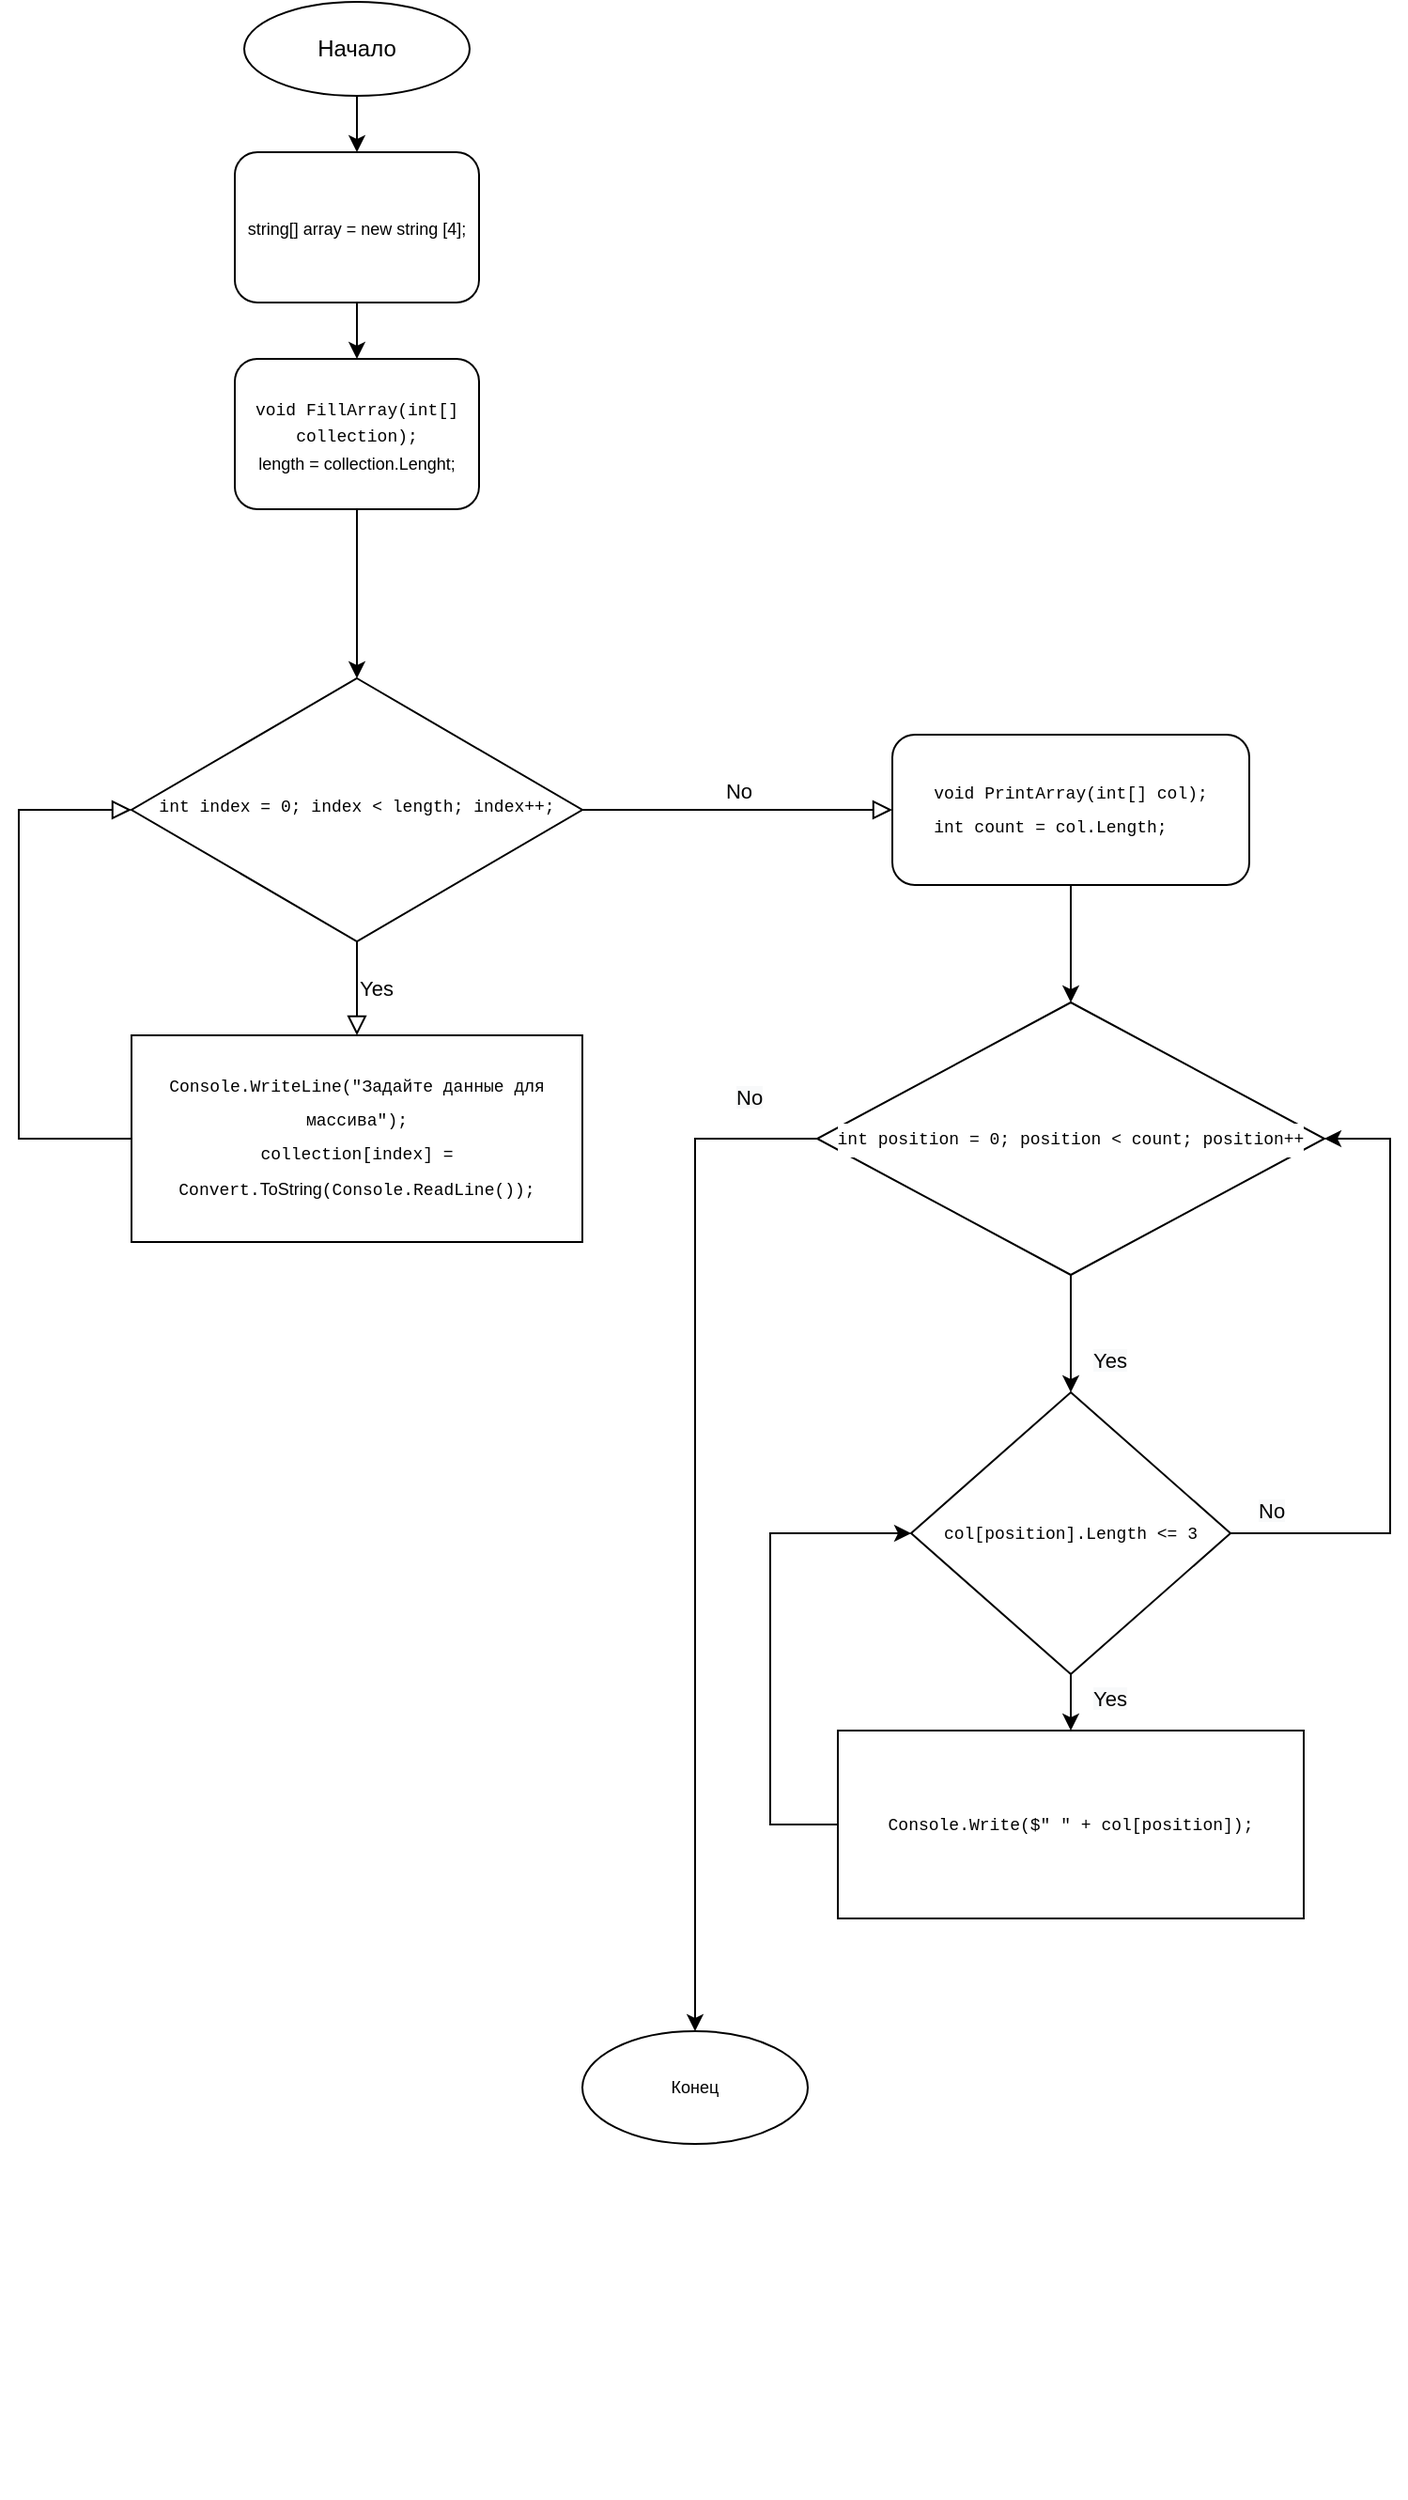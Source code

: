 <mxfile version="18.0.2" type="github">
  <diagram id="C5RBs43oDa-KdzZeNtuy" name="Page-1">
    <mxGraphModel dx="874" dy="1707" grid="1" gridSize="10" guides="1" tooltips="1" connect="1" arrows="1" fold="1" page="1" pageScale="1" pageWidth="827" pageHeight="1169" math="0" shadow="0">
      <root>
        <mxCell id="WIyWlLk6GJQsqaUBKTNV-0" />
        <mxCell id="WIyWlLk6GJQsqaUBKTNV-1" parent="WIyWlLk6GJQsqaUBKTNV-0" />
        <mxCell id="ZudZkyhexKXhCItllObe-19" value="" style="edgeStyle=orthogonalEdgeStyle;rounded=0;orthogonalLoop=1;jettySize=auto;html=1;fontSize=9;fontColor=#000000;" edge="1" parent="WIyWlLk6GJQsqaUBKTNV-1" source="WIyWlLk6GJQsqaUBKTNV-3" target="ZudZkyhexKXhCItllObe-17">
          <mxGeometry relative="1" as="geometry" />
        </mxCell>
        <mxCell id="WIyWlLk6GJQsqaUBKTNV-3" value="&lt;font style=&quot;font-size: 9px;&quot;&gt;string[] array = new string [4];&lt;/font&gt;" style="rounded=1;whiteSpace=wrap;html=1;fontSize=12;glass=0;strokeWidth=1;shadow=0;" parent="WIyWlLk6GJQsqaUBKTNV-1" vertex="1">
          <mxGeometry x="155" y="-90" width="130" height="80" as="geometry" />
        </mxCell>
        <mxCell id="WIyWlLk6GJQsqaUBKTNV-4" value="Yes" style="rounded=0;html=1;jettySize=auto;orthogonalLoop=1;fontSize=11;endArrow=block;endFill=0;endSize=8;strokeWidth=1;shadow=0;labelBackgroundColor=none;edgeStyle=orthogonalEdgeStyle;entryX=0.5;entryY=0;entryDx=0;entryDy=0;" parent="WIyWlLk6GJQsqaUBKTNV-1" source="WIyWlLk6GJQsqaUBKTNV-6" target="ZudZkyhexKXhCItllObe-10" edge="1">
          <mxGeometry y="10" relative="1" as="geometry">
            <mxPoint as="offset" />
            <mxPoint x="220" y="410" as="targetPoint" />
          </mxGeometry>
        </mxCell>
        <mxCell id="WIyWlLk6GJQsqaUBKTNV-5" value="No" style="edgeStyle=orthogonalEdgeStyle;rounded=0;html=1;jettySize=auto;orthogonalLoop=1;fontSize=11;endArrow=block;endFill=0;endSize=8;strokeWidth=1;shadow=0;labelBackgroundColor=none;" parent="WIyWlLk6GJQsqaUBKTNV-1" source="WIyWlLk6GJQsqaUBKTNV-6" target="WIyWlLk6GJQsqaUBKTNV-7" edge="1">
          <mxGeometry y="10" relative="1" as="geometry">
            <mxPoint as="offset" />
            <Array as="points">
              <mxPoint x="470" y="260" />
              <mxPoint x="470" y="260" />
            </Array>
          </mxGeometry>
        </mxCell>
        <mxCell id="WIyWlLk6GJQsqaUBKTNV-6" value="&lt;div style=&quot;font-family: Menlo, Monaco, &amp;quot;Courier New&amp;quot;, monospace; line-height: 18px; font-size: 9px;&quot;&gt;&lt;div style=&quot;line-height: 18px;&quot;&gt;&lt;span style=&quot;background-color: rgb(255, 255, 255);&quot;&gt;int index = 0; index &amp;lt; &lt;span style=&quot;caret-color: rgb(156, 220, 254);&quot;&gt;length&lt;/span&gt;; index++;&lt;/span&gt;&lt;/div&gt;&lt;/div&gt;" style="rhombus;whiteSpace=wrap;html=1;shadow=0;fontFamily=Helvetica;fontSize=12;align=center;strokeWidth=1;spacing=6;spacingTop=-4;verticalAlign=middle;" parent="WIyWlLk6GJQsqaUBKTNV-1" vertex="1">
          <mxGeometry x="100" y="190" width="240" height="140" as="geometry" />
        </mxCell>
        <mxCell id="ZudZkyhexKXhCItllObe-15" value="" style="edgeStyle=orthogonalEdgeStyle;rounded=0;orthogonalLoop=1;jettySize=auto;html=1;fontSize=9;fontColor=#000000;entryX=0.5;entryY=0;entryDx=0;entryDy=0;" edge="1" parent="WIyWlLk6GJQsqaUBKTNV-1" source="WIyWlLk6GJQsqaUBKTNV-7" target="ZudZkyhexKXhCItllObe-16">
          <mxGeometry relative="1" as="geometry">
            <mxPoint x="665" y="380" as="targetPoint" />
            <Array as="points" />
          </mxGeometry>
        </mxCell>
        <mxCell id="WIyWlLk6GJQsqaUBKTNV-7" value="&lt;div style=&quot;text-align: start; font-family: Menlo, Monaco, &amp;quot;Courier New&amp;quot;, monospace; line-height: 18px; font-size: 9px;&quot;&gt;&lt;div style=&quot;line-height: 18px;&quot;&gt;&lt;span style=&quot;background-color: rgb(255, 255, 255);&quot;&gt;void PrintArray(int[] col);&lt;/span&gt;&lt;/div&gt;&lt;div style=&quot;line-height: 18px;&quot;&gt;&lt;div style=&quot;line-height: 18px;&quot;&gt;&lt;span style=&quot;background-color: rgb(255, 255, 255);&quot;&gt;int count = col.Length;&lt;/span&gt;&lt;/div&gt;&lt;/div&gt;&lt;/div&gt;" style="rounded=1;whiteSpace=wrap;html=1;fontSize=12;glass=0;strokeWidth=1;shadow=0;" parent="WIyWlLk6GJQsqaUBKTNV-1" vertex="1">
          <mxGeometry x="505" y="220" width="190" height="80" as="geometry" />
        </mxCell>
        <mxCell id="ZudZkyhexKXhCItllObe-1" value="" style="edgeStyle=orthogonalEdgeStyle;rounded=0;orthogonalLoop=1;jettySize=auto;html=1;" edge="1" parent="WIyWlLk6GJQsqaUBKTNV-1" source="ZudZkyhexKXhCItllObe-0" target="WIyWlLk6GJQsqaUBKTNV-3">
          <mxGeometry relative="1" as="geometry" />
        </mxCell>
        <mxCell id="ZudZkyhexKXhCItllObe-0" value="Начало" style="ellipse;whiteSpace=wrap;html=1;" vertex="1" parent="WIyWlLk6GJQsqaUBKTNV-1">
          <mxGeometry x="160" y="-170" width="120" height="50" as="geometry" />
        </mxCell>
        <mxCell id="ZudZkyhexKXhCItllObe-8" value="" style="edgeStyle=orthogonalEdgeStyle;rounded=0;html=1;jettySize=auto;orthogonalLoop=1;fontSize=11;endArrow=block;endFill=0;endSize=8;strokeWidth=1;shadow=0;labelBackgroundColor=none;exitX=0;exitY=0.5;exitDx=0;exitDy=0;entryX=0;entryY=0.5;entryDx=0;entryDy=0;" edge="1" parent="WIyWlLk6GJQsqaUBKTNV-1" source="ZudZkyhexKXhCItllObe-10" target="WIyWlLk6GJQsqaUBKTNV-6">
          <mxGeometry y="10" relative="1" as="geometry">
            <mxPoint as="offset" />
            <mxPoint x="37.5" y="582.5" as="sourcePoint" />
            <mxPoint x="60" y="240" as="targetPoint" />
            <Array as="points">
              <mxPoint x="40" y="435" />
              <mxPoint x="40" y="260" />
            </Array>
          </mxGeometry>
        </mxCell>
        <mxCell id="ZudZkyhexKXhCItllObe-10" value="&lt;div style=&quot;caret-color: rgb(0, 0, 0); color: rgb(0, 0, 0); font-style: normal; font-variant-caps: normal; font-weight: 400; letter-spacing: normal; text-align: center; text-indent: 0px; text-transform: none; word-spacing: 0px; -webkit-text-stroke-width: 0px; text-decoration: none; font-family: Menlo, Monaco, &amp;quot;Courier New&amp;quot;, monospace; line-height: 18px; font-size: 9px;&quot;&gt;&lt;div style=&quot;line-height: 18px;&quot;&gt;&lt;div&gt;&lt;span style=&quot;background-color: rgb(255, 255, 255);&quot;&gt;&lt;font style=&quot;font-size: 9px;&quot;&gt;Console.WriteLine(&quot;Задайте данные для массива&quot;);&lt;/font&gt;&lt;/span&gt;&lt;/div&gt;&lt;div&gt;&lt;span style=&quot;background-color: rgb(255, 255, 255);&quot;&gt;&lt;font style=&quot;font-size: 9px;&quot;&gt;collection[index] = Convert.&lt;span style=&quot;caret-color: rgb(85, 85, 85); font-family: Arial, Helvetica, sans-serif;&quot;&gt;ToString&lt;/span&gt;(Console.ReadLine());&lt;/font&gt;&lt;/span&gt;&lt;/div&gt;&lt;/div&gt;&lt;/div&gt;" style="rounded=0;whiteSpace=wrap;html=1;labelBackgroundColor=#FFFFFF;fontSize=9;fontColor=#000000;" vertex="1" parent="WIyWlLk6GJQsqaUBKTNV-1">
          <mxGeometry x="100" y="380" width="240" height="110" as="geometry" />
        </mxCell>
        <mxCell id="ZudZkyhexKXhCItllObe-26" value="" style="edgeStyle=orthogonalEdgeStyle;rounded=0;orthogonalLoop=1;jettySize=auto;html=1;fontSize=9;fontColor=#000000;entryX=0.5;entryY=0;entryDx=0;entryDy=0;" edge="1" parent="WIyWlLk6GJQsqaUBKTNV-1" source="ZudZkyhexKXhCItllObe-16" target="ZudZkyhexKXhCItllObe-28">
          <mxGeometry relative="1" as="geometry">
            <mxPoint x="600" y="585" as="targetPoint" />
          </mxGeometry>
        </mxCell>
        <mxCell id="ZudZkyhexKXhCItllObe-41" value="" style="edgeStyle=orthogonalEdgeStyle;rounded=0;orthogonalLoop=1;jettySize=auto;html=1;fontSize=9;fontColor=#000000;" edge="1" parent="WIyWlLk6GJQsqaUBKTNV-1" source="ZudZkyhexKXhCItllObe-16" target="ZudZkyhexKXhCItllObe-40">
          <mxGeometry relative="1" as="geometry" />
        </mxCell>
        <mxCell id="ZudZkyhexKXhCItllObe-16" value="&lt;div style=&quot;font-family: Menlo, Monaco, &amp;quot;Courier New&amp;quot;, monospace; line-height: 18px;&quot;&gt;&lt;span style=&quot;background-color: rgb(255, 255, 255);&quot;&gt;&lt;font style=&quot;font-size: 9px;&quot;&gt;int position = 0; position &amp;lt; count; position++&lt;/font&gt;&lt;/span&gt;&lt;/div&gt;" style="rhombus;whiteSpace=wrap;html=1;labelBackgroundColor=#FFFFFF;fontSize=9;fontColor=#000000;align=center;" vertex="1" parent="WIyWlLk6GJQsqaUBKTNV-1">
          <mxGeometry x="465" y="362.5" width="270" height="145" as="geometry" />
        </mxCell>
        <mxCell id="ZudZkyhexKXhCItllObe-21" value="" style="edgeStyle=orthogonalEdgeStyle;rounded=0;orthogonalLoop=1;jettySize=auto;html=1;fontSize=9;fontColor=#000000;" edge="1" parent="WIyWlLk6GJQsqaUBKTNV-1" source="ZudZkyhexKXhCItllObe-17" target="WIyWlLk6GJQsqaUBKTNV-6">
          <mxGeometry relative="1" as="geometry" />
        </mxCell>
        <mxCell id="ZudZkyhexKXhCItllObe-17" value="&lt;font style=&quot;font-size: 9px;&quot;&gt;&lt;span style=&quot;font-family: Menlo, Monaco, &amp;quot;Courier New&amp;quot;, monospace; text-align: start; background-color: rgb(255, 255, 255);&quot;&gt;void FillArray(int[] collection);&lt;/span&gt;&lt;br&gt;length = collection.Lenght;&lt;/font&gt;" style="rounded=1;whiteSpace=wrap;html=1;fontSize=12;glass=0;strokeWidth=1;shadow=0;" vertex="1" parent="WIyWlLk6GJQsqaUBKTNV-1">
          <mxGeometry x="155" y="20" width="130" height="80" as="geometry" />
        </mxCell>
        <mxCell id="ZudZkyhexKXhCItllObe-23" style="edgeStyle=orthogonalEdgeStyle;rounded=0;orthogonalLoop=1;jettySize=auto;html=1;exitX=0.5;exitY=1;exitDx=0;exitDy=0;fontSize=9;fontColor=#000000;" edge="1" parent="WIyWlLk6GJQsqaUBKTNV-1">
          <mxGeometry relative="1" as="geometry">
            <mxPoint x="660" y="1150" as="sourcePoint" />
            <mxPoint x="660" y="1150" as="targetPoint" />
          </mxGeometry>
        </mxCell>
        <mxCell id="ZudZkyhexKXhCItllObe-31" value="" style="edgeStyle=orthogonalEdgeStyle;rounded=0;orthogonalLoop=1;jettySize=auto;html=1;fontSize=9;fontColor=#000000;" edge="1" parent="WIyWlLk6GJQsqaUBKTNV-1" source="ZudZkyhexKXhCItllObe-28" target="ZudZkyhexKXhCItllObe-30">
          <mxGeometry relative="1" as="geometry" />
        </mxCell>
        <mxCell id="ZudZkyhexKXhCItllObe-28" value="&lt;span style=&quot;font-family: Menlo, Monaco, &amp;quot;Courier New&amp;quot;, monospace;&quot;&gt;col[position].Length &amp;lt;= 3&lt;br&gt;&lt;/span&gt;" style="rhombus;whiteSpace=wrap;html=1;fontSize=9;fontColor=#000000;rounded=0;labelBackgroundColor=#FFFFFF;" vertex="1" parent="WIyWlLk6GJQsqaUBKTNV-1">
          <mxGeometry x="515" y="570" width="170" height="150" as="geometry" />
        </mxCell>
        <mxCell id="ZudZkyhexKXhCItllObe-30" value="&lt;span style=&quot;font-family: Menlo, Monaco, &amp;quot;Courier New&amp;quot;, monospace;&quot;&gt;Console.Write($&quot; &quot; +&amp;nbsp;&lt;/span&gt;&lt;span style=&quot;font-family: Menlo, Monaco, &amp;quot;Courier New&amp;quot;, monospace;&quot;&gt;col[position]);&lt;/span&gt;" style="whiteSpace=wrap;html=1;fontSize=9;fontColor=#000000;rounded=0;labelBackgroundColor=#FFFFFF;align=center;" vertex="1" parent="WIyWlLk6GJQsqaUBKTNV-1">
          <mxGeometry x="476" y="750" width="248" height="100" as="geometry" />
        </mxCell>
        <mxCell id="ZudZkyhexKXhCItllObe-34" value="&lt;span style=&quot;caret-color: rgb(0, 0, 0); color: rgb(0, 0, 0); font-family: Helvetica; font-size: 11px; font-style: normal; font-variant-caps: normal; font-weight: 400; letter-spacing: normal; text-align: center; text-indent: 0px; text-transform: none; word-spacing: 0px; -webkit-text-stroke-width: 0px; background-color: rgb(248, 249, 250); text-decoration: none; float: none; display: inline !important;&quot;&gt;Yes&lt;/span&gt;" style="text;whiteSpace=wrap;html=1;fontSize=9;fontColor=#000000;" vertex="1" parent="WIyWlLk6GJQsqaUBKTNV-1">
          <mxGeometry x="610" y="540" width="40" height="30" as="geometry" />
        </mxCell>
        <mxCell id="ZudZkyhexKXhCItllObe-35" value="&lt;span style=&quot;caret-color: rgb(0, 0, 0); color: rgb(0, 0, 0); font-family: Helvetica; font-size: 11px; font-style: normal; font-variant-caps: normal; font-weight: 400; letter-spacing: normal; text-align: center; text-indent: 0px; text-transform: none; word-spacing: 0px; -webkit-text-stroke-width: 0px; background-color: rgb(248, 249, 250); text-decoration: none; float: none; display: inline !important;&quot;&gt;Yes&lt;/span&gt;" style="text;whiteSpace=wrap;html=1;fontSize=9;fontColor=#000000;" vertex="1" parent="WIyWlLk6GJQsqaUBKTNV-1">
          <mxGeometry x="610" y="720" width="40" height="30" as="geometry" />
        </mxCell>
        <mxCell id="ZudZkyhexKXhCItllObe-37" value="" style="endArrow=classic;html=1;rounded=0;fontSize=9;fontColor=#000000;entryX=0;entryY=0.5;entryDx=0;entryDy=0;exitX=0;exitY=0.5;exitDx=0;exitDy=0;" edge="1" parent="WIyWlLk6GJQsqaUBKTNV-1" source="ZudZkyhexKXhCItllObe-30" target="ZudZkyhexKXhCItllObe-28">
          <mxGeometry width="50" height="50" relative="1" as="geometry">
            <mxPoint x="440" y="810" as="sourcePoint" />
            <mxPoint x="490" y="570" as="targetPoint" />
            <Array as="points">
              <mxPoint x="440" y="800" />
              <mxPoint x="440" y="645" />
            </Array>
          </mxGeometry>
        </mxCell>
        <mxCell id="ZudZkyhexKXhCItllObe-38" value="" style="endArrow=classic;html=1;rounded=0;fontSize=9;fontColor=#000000;exitX=1;exitY=0.5;exitDx=0;exitDy=0;entryX=1;entryY=0.5;entryDx=0;entryDy=0;" edge="1" parent="WIyWlLk6GJQsqaUBKTNV-1" source="ZudZkyhexKXhCItllObe-28" target="ZudZkyhexKXhCItllObe-16">
          <mxGeometry width="50" height="50" relative="1" as="geometry">
            <mxPoint x="550" y="530" as="sourcePoint" />
            <mxPoint x="600" y="480" as="targetPoint" />
            <Array as="points">
              <mxPoint x="770" y="645" />
              <mxPoint x="770" y="435" />
            </Array>
          </mxGeometry>
        </mxCell>
        <mxCell id="ZudZkyhexKXhCItllObe-39" value="&lt;span style=&quot;caret-color: rgb(0, 0, 0); color: rgb(0, 0, 0); font-family: Helvetica; font-size: 11px; font-style: normal; font-variant-caps: normal; font-weight: 400; letter-spacing: normal; text-align: center; text-indent: 0px; text-transform: none; word-spacing: 0px; -webkit-text-stroke-width: 0px; background-color: rgb(248, 249, 250); text-decoration: none; float: none; display: inline !important;&quot;&gt;No&lt;/span&gt;" style="text;whiteSpace=wrap;html=1;fontSize=9;fontColor=#000000;" vertex="1" parent="WIyWlLk6GJQsqaUBKTNV-1">
          <mxGeometry x="698" y="620" width="40" height="30" as="geometry" />
        </mxCell>
        <mxCell id="ZudZkyhexKXhCItllObe-40" value="Конец" style="ellipse;whiteSpace=wrap;html=1;fontSize=9;fontColor=#000000;labelBackgroundColor=#FFFFFF;" vertex="1" parent="WIyWlLk6GJQsqaUBKTNV-1">
          <mxGeometry x="340" y="910" width="120" height="60" as="geometry" />
        </mxCell>
        <mxCell id="ZudZkyhexKXhCItllObe-42" value="&lt;span style=&quot;caret-color: rgb(0, 0, 0); color: rgb(0, 0, 0); font-family: Helvetica; font-size: 11px; font-style: normal; font-variant-caps: normal; font-weight: 400; letter-spacing: normal; text-align: center; text-indent: 0px; text-transform: none; word-spacing: 0px; -webkit-text-stroke-width: 0px; background-color: rgb(248, 249, 250); text-decoration: none; float: none; display: inline !important;&quot;&gt;No&lt;/span&gt;" style="text;whiteSpace=wrap;html=1;fontSize=9;fontColor=#000000;" vertex="1" parent="WIyWlLk6GJQsqaUBKTNV-1">
          <mxGeometry x="420" y="400" width="40" height="30" as="geometry" />
        </mxCell>
      </root>
    </mxGraphModel>
  </diagram>
</mxfile>

